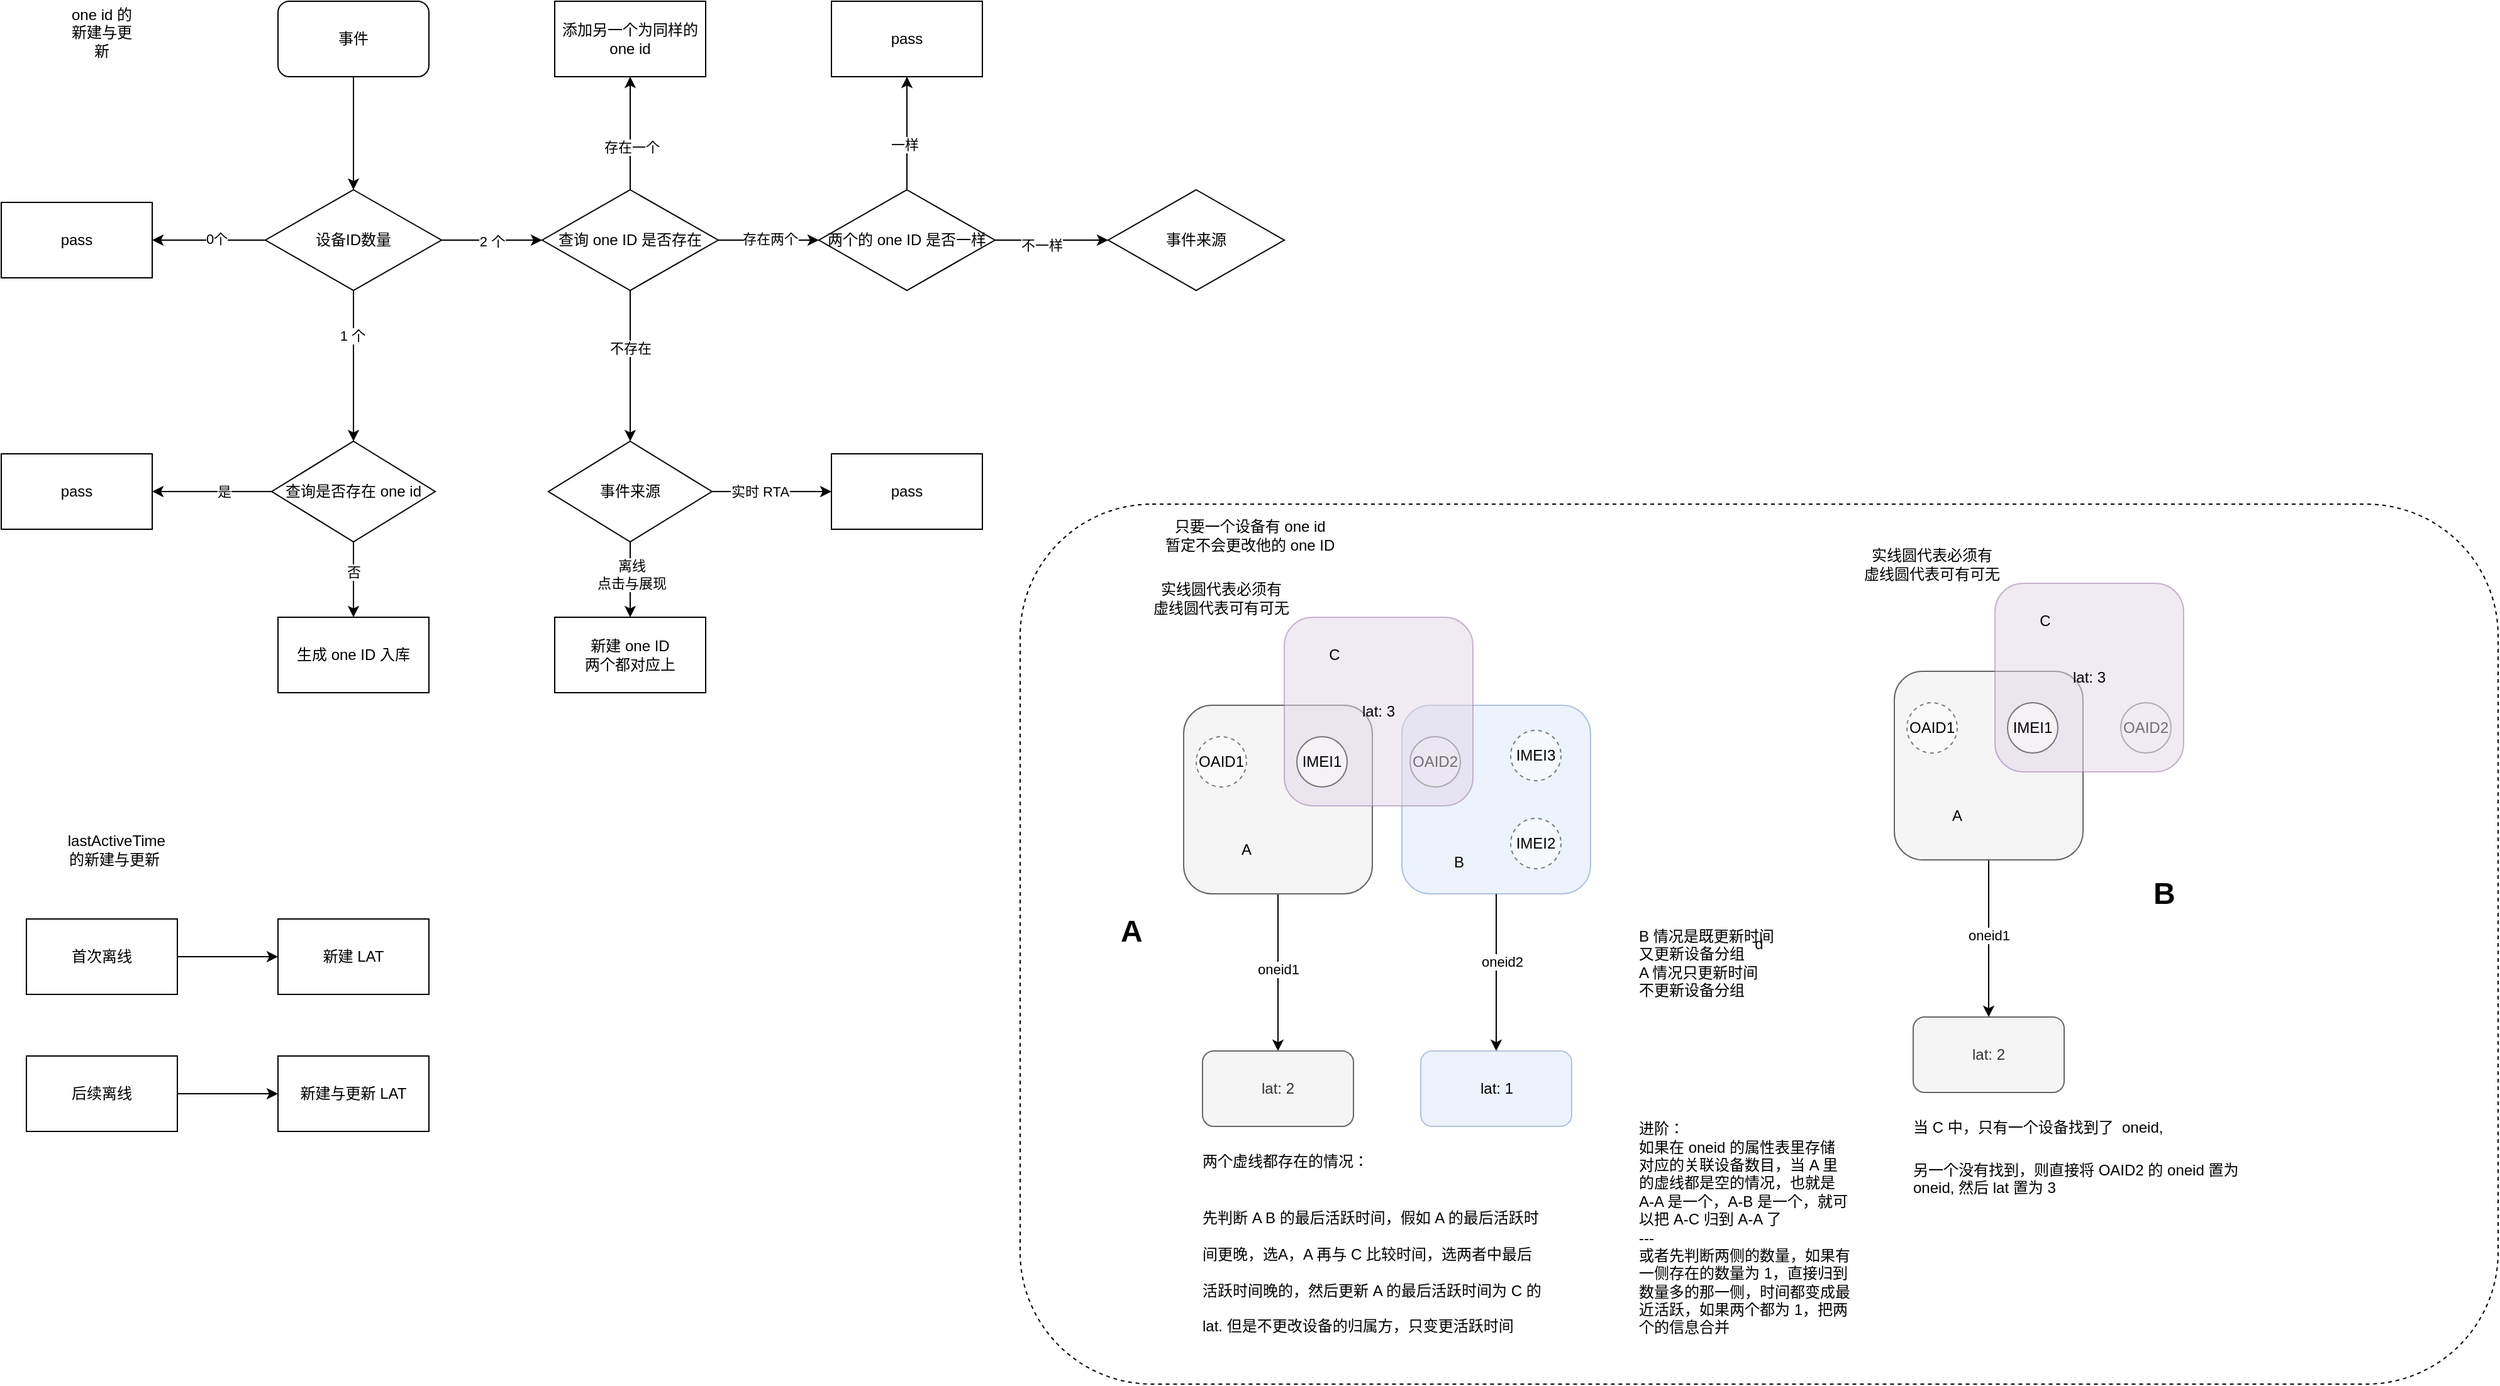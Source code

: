 <mxfile version="15.9.4" type="github">
  <diagram id="OggHDC_XwhGOQqRmTYB_" name="Page-1">
    <mxGraphModel dx="2159" dy="744" grid="1" gridSize="10" guides="1" tooltips="1" connect="1" arrows="1" fold="1" page="1" pageScale="1" pageWidth="827" pageHeight="1169" math="0" shadow="0">
      <root>
        <mxCell id="0" />
        <mxCell id="1" parent="0" />
        <mxCell id="YP-snuiQqxFkFAlJXJVS-33" value="d" style="rounded=1;whiteSpace=wrap;html=1;dashed=1;" vertex="1" parent="1">
          <mxGeometry x="110" y="670" width="1175" height="700" as="geometry" />
        </mxCell>
        <mxCell id="YP-snuiQqxFkFAlJXJVS-22" value="" style="edgeStyle=orthogonalEdgeStyle;rounded=0;orthogonalLoop=1;jettySize=auto;html=1;" edge="1" parent="1" source="YP-snuiQqxFkFAlJXJVS-14" target="YP-snuiQqxFkFAlJXJVS-21">
          <mxGeometry relative="1" as="geometry" />
        </mxCell>
        <mxCell id="YP-snuiQqxFkFAlJXJVS-28" value="oneid1" style="edgeLabel;html=1;align=center;verticalAlign=middle;resizable=0;points=[];" vertex="1" connectable="0" parent="YP-snuiQqxFkFAlJXJVS-22">
          <mxGeometry x="-0.04" relative="1" as="geometry">
            <mxPoint as="offset" />
          </mxGeometry>
        </mxCell>
        <mxCell id="YP-snuiQqxFkFAlJXJVS-14" value="" style="rounded=1;whiteSpace=wrap;html=1;fillColor=#f5f5f5;fontColor=#333333;strokeColor=#666666;" vertex="1" parent="1">
          <mxGeometry x="240" y="830" width="150" height="150" as="geometry" />
        </mxCell>
        <mxCell id="YP-snuiQqxFkFAlJXJVS-24" value="" style="edgeStyle=orthogonalEdgeStyle;rounded=0;orthogonalLoop=1;jettySize=auto;html=1;" edge="1" parent="1" source="YP-snuiQqxFkFAlJXJVS-15" target="YP-snuiQqxFkFAlJXJVS-23">
          <mxGeometry relative="1" as="geometry" />
        </mxCell>
        <mxCell id="YP-snuiQqxFkFAlJXJVS-29" value="oneid2" style="edgeLabel;html=1;align=center;verticalAlign=middle;resizable=0;points=[];" vertex="1" connectable="0" parent="YP-snuiQqxFkFAlJXJVS-24">
          <mxGeometry x="-0.136" y="4" relative="1" as="geometry">
            <mxPoint as="offset" />
          </mxGeometry>
        </mxCell>
        <mxCell id="YP-snuiQqxFkFAlJXJVS-15" value="" style="rounded=1;whiteSpace=wrap;html=1;opacity=50;fillColor=#dae8fc;strokeColor=#6c8ebf;" vertex="1" parent="1">
          <mxGeometry x="413.5" y="830" width="150" height="150" as="geometry" />
        </mxCell>
        <mxCell id="4dGFSIArGV9XnBd7hIBl-4" style="edgeStyle=orthogonalEdgeStyle;rounded=0;orthogonalLoop=1;jettySize=auto;html=1;" parent="1" edge="1">
          <mxGeometry relative="1" as="geometry">
            <mxPoint x="-420" y="420" as="targetPoint" />
            <mxPoint x="-420" y="330" as="sourcePoint" />
          </mxGeometry>
        </mxCell>
        <mxCell id="4dGFSIArGV9XnBd7hIBl-8" value="" style="edgeStyle=orthogonalEdgeStyle;rounded=0;orthogonalLoop=1;jettySize=auto;html=1;" parent="1" source="4dGFSIArGV9XnBd7hIBl-6" target="4dGFSIArGV9XnBd7hIBl-7" edge="1">
          <mxGeometry relative="1" as="geometry" />
        </mxCell>
        <mxCell id="4dGFSIArGV9XnBd7hIBl-9" value="0个" style="edgeLabel;html=1;align=center;verticalAlign=middle;resizable=0;points=[];" parent="4dGFSIArGV9XnBd7hIBl-8" vertex="1" connectable="0">
          <mxGeometry x="-0.133" y="-1" relative="1" as="geometry">
            <mxPoint as="offset" />
          </mxGeometry>
        </mxCell>
        <mxCell id="4dGFSIArGV9XnBd7hIBl-11" value="" style="edgeStyle=orthogonalEdgeStyle;rounded=0;orthogonalLoop=1;jettySize=auto;html=1;entryX=0.5;entryY=0;entryDx=0;entryDy=0;" parent="1" source="4dGFSIArGV9XnBd7hIBl-6" target="4dGFSIArGV9XnBd7hIBl-13" edge="1">
          <mxGeometry relative="1" as="geometry">
            <mxPoint x="-420" y="610" as="targetPoint" />
          </mxGeometry>
        </mxCell>
        <mxCell id="4dGFSIArGV9XnBd7hIBl-12" value="1 个" style="edgeLabel;html=1;align=center;verticalAlign=middle;resizable=0;points=[];" parent="4dGFSIArGV9XnBd7hIBl-11" vertex="1" connectable="0">
          <mxGeometry x="-0.4" y="-1" relative="1" as="geometry">
            <mxPoint as="offset" />
          </mxGeometry>
        </mxCell>
        <mxCell id="4dGFSIArGV9XnBd7hIBl-21" value="" style="edgeStyle=orthogonalEdgeStyle;rounded=0;orthogonalLoop=1;jettySize=auto;html=1;" parent="1" source="4dGFSIArGV9XnBd7hIBl-6" target="4dGFSIArGV9XnBd7hIBl-20" edge="1">
          <mxGeometry relative="1" as="geometry" />
        </mxCell>
        <mxCell id="4dGFSIArGV9XnBd7hIBl-22" value="2 个" style="edgeLabel;html=1;align=center;verticalAlign=middle;resizable=0;points=[];" parent="4dGFSIArGV9XnBd7hIBl-21" vertex="1" connectable="0">
          <mxGeometry y="-1" relative="1" as="geometry">
            <mxPoint as="offset" />
          </mxGeometry>
        </mxCell>
        <mxCell id="4dGFSIArGV9XnBd7hIBl-6" value="设备ID数量" style="rhombus;whiteSpace=wrap;html=1;" parent="1" vertex="1">
          <mxGeometry x="-490" y="420" width="140" height="80" as="geometry" />
        </mxCell>
        <mxCell id="4dGFSIArGV9XnBd7hIBl-7" value="pass" style="whiteSpace=wrap;html=1;" parent="1" vertex="1">
          <mxGeometry x="-700" y="430" width="120" height="60" as="geometry" />
        </mxCell>
        <mxCell id="4dGFSIArGV9XnBd7hIBl-15" value="" style="edgeStyle=orthogonalEdgeStyle;rounded=0;orthogonalLoop=1;jettySize=auto;html=1;" parent="1" source="4dGFSIArGV9XnBd7hIBl-13" target="4dGFSIArGV9XnBd7hIBl-14" edge="1">
          <mxGeometry relative="1" as="geometry" />
        </mxCell>
        <mxCell id="4dGFSIArGV9XnBd7hIBl-16" value="否" style="edgeLabel;html=1;align=center;verticalAlign=middle;resizable=0;points=[];" parent="4dGFSIArGV9XnBd7hIBl-15" vertex="1" connectable="0">
          <mxGeometry x="-0.222" relative="1" as="geometry">
            <mxPoint as="offset" />
          </mxGeometry>
        </mxCell>
        <mxCell id="4dGFSIArGV9XnBd7hIBl-18" value="" style="edgeStyle=orthogonalEdgeStyle;rounded=0;orthogonalLoop=1;jettySize=auto;html=1;" parent="1" source="4dGFSIArGV9XnBd7hIBl-13" target="4dGFSIArGV9XnBd7hIBl-17" edge="1">
          <mxGeometry relative="1" as="geometry" />
        </mxCell>
        <mxCell id="4dGFSIArGV9XnBd7hIBl-19" value="是" style="edgeLabel;html=1;align=center;verticalAlign=middle;resizable=0;points=[];" parent="4dGFSIArGV9XnBd7hIBl-18" vertex="1" connectable="0">
          <mxGeometry x="-0.2" relative="1" as="geometry">
            <mxPoint as="offset" />
          </mxGeometry>
        </mxCell>
        <mxCell id="4dGFSIArGV9XnBd7hIBl-13" value="&lt;span&gt;查询是否存在 one id&lt;/span&gt;" style="rhombus;whiteSpace=wrap;html=1;" parent="1" vertex="1">
          <mxGeometry x="-485" y="620" width="130" height="80" as="geometry" />
        </mxCell>
        <mxCell id="4dGFSIArGV9XnBd7hIBl-14" value="生成 one ID 入库" style="whiteSpace=wrap;html=1;" parent="1" vertex="1">
          <mxGeometry x="-480" y="760" width="120" height="60" as="geometry" />
        </mxCell>
        <mxCell id="4dGFSIArGV9XnBd7hIBl-17" value="pass" style="whiteSpace=wrap;html=1;" parent="1" vertex="1">
          <mxGeometry x="-700" y="630" width="120" height="60" as="geometry" />
        </mxCell>
        <mxCell id="4dGFSIArGV9XnBd7hIBl-24" value="" style="edgeStyle=orthogonalEdgeStyle;rounded=0;orthogonalLoop=1;jettySize=auto;html=1;" parent="1" source="4dGFSIArGV9XnBd7hIBl-20" target="4dGFSIArGV9XnBd7hIBl-23" edge="1">
          <mxGeometry relative="1" as="geometry" />
        </mxCell>
        <mxCell id="4dGFSIArGV9XnBd7hIBl-25" value="存在一个" style="edgeLabel;html=1;align=center;verticalAlign=middle;resizable=0;points=[];" parent="4dGFSIArGV9XnBd7hIBl-24" vertex="1" connectable="0">
          <mxGeometry x="-0.244" y="-1" relative="1" as="geometry">
            <mxPoint as="offset" />
          </mxGeometry>
        </mxCell>
        <mxCell id="4dGFSIArGV9XnBd7hIBl-27" value="" style="edgeStyle=orthogonalEdgeStyle;rounded=0;orthogonalLoop=1;jettySize=auto;html=1;entryX=0.5;entryY=0;entryDx=0;entryDy=0;" parent="1" source="4dGFSIArGV9XnBd7hIBl-20" target="4dGFSIArGV9XnBd7hIBl-107" edge="1">
          <mxGeometry relative="1" as="geometry">
            <mxPoint x="-200" y="610" as="targetPoint" />
          </mxGeometry>
        </mxCell>
        <mxCell id="4dGFSIArGV9XnBd7hIBl-28" value="不存在" style="edgeLabel;html=1;align=center;verticalAlign=middle;resizable=0;points=[];" parent="4dGFSIArGV9XnBd7hIBl-27" vertex="1" connectable="0">
          <mxGeometry x="-0.244" relative="1" as="geometry">
            <mxPoint as="offset" />
          </mxGeometry>
        </mxCell>
        <mxCell id="4dGFSIArGV9XnBd7hIBl-32" value="" style="edgeStyle=orthogonalEdgeStyle;rounded=0;orthogonalLoop=1;jettySize=auto;html=1;" parent="1" source="4dGFSIArGV9XnBd7hIBl-20" target="4dGFSIArGV9XnBd7hIBl-31" edge="1">
          <mxGeometry relative="1" as="geometry" />
        </mxCell>
        <mxCell id="4dGFSIArGV9XnBd7hIBl-33" value="存在两个" style="edgeLabel;html=1;align=center;verticalAlign=middle;resizable=0;points=[];" parent="4dGFSIArGV9XnBd7hIBl-32" vertex="1" connectable="0">
          <mxGeometry x="0.025" y="1" relative="1" as="geometry">
            <mxPoint as="offset" />
          </mxGeometry>
        </mxCell>
        <mxCell id="4dGFSIArGV9XnBd7hIBl-20" value="查询 one ID 是否存在" style="rhombus;whiteSpace=wrap;html=1;" parent="1" vertex="1">
          <mxGeometry x="-270" y="420" width="140" height="80" as="geometry" />
        </mxCell>
        <mxCell id="4dGFSIArGV9XnBd7hIBl-23" value="添加另一个为同样的&lt;br&gt;one id" style="whiteSpace=wrap;html=1;" parent="1" vertex="1">
          <mxGeometry x="-260" y="270" width="120" height="60" as="geometry" />
        </mxCell>
        <mxCell id="4dGFSIArGV9XnBd7hIBl-35" value="" style="edgeStyle=orthogonalEdgeStyle;rounded=0;orthogonalLoop=1;jettySize=auto;html=1;" parent="1" source="4dGFSIArGV9XnBd7hIBl-31" target="4dGFSIArGV9XnBd7hIBl-34" edge="1">
          <mxGeometry relative="1" as="geometry" />
        </mxCell>
        <mxCell id="4dGFSIArGV9XnBd7hIBl-36" value="一样" style="edgeLabel;html=1;align=center;verticalAlign=middle;resizable=0;points=[];" parent="4dGFSIArGV9XnBd7hIBl-35" vertex="1" connectable="0">
          <mxGeometry x="-0.2" y="2" relative="1" as="geometry">
            <mxPoint as="offset" />
          </mxGeometry>
        </mxCell>
        <mxCell id="4dGFSIArGV9XnBd7hIBl-38" value="" style="edgeStyle=orthogonalEdgeStyle;rounded=0;orthogonalLoop=1;jettySize=auto;html=1;" parent="1" source="4dGFSIArGV9XnBd7hIBl-31" edge="1">
          <mxGeometry relative="1" as="geometry">
            <mxPoint x="180" y="460" as="targetPoint" />
          </mxGeometry>
        </mxCell>
        <mxCell id="4dGFSIArGV9XnBd7hIBl-39" value="不一样" style="edgeLabel;html=1;align=center;verticalAlign=middle;resizable=0;points=[];" parent="4dGFSIArGV9XnBd7hIBl-38" vertex="1" connectable="0">
          <mxGeometry x="-0.178" y="-4" relative="1" as="geometry">
            <mxPoint as="offset" />
          </mxGeometry>
        </mxCell>
        <mxCell id="4dGFSIArGV9XnBd7hIBl-31" value="两个的 one ID 是否一样" style="rhombus;whiteSpace=wrap;html=1;" parent="1" vertex="1">
          <mxGeometry x="-50" y="420" width="140" height="80" as="geometry" />
        </mxCell>
        <mxCell id="4dGFSIArGV9XnBd7hIBl-34" value="pass" style="whiteSpace=wrap;html=1;" parent="1" vertex="1">
          <mxGeometry x="-40" y="270" width="120" height="60" as="geometry" />
        </mxCell>
        <mxCell id="4dGFSIArGV9XnBd7hIBl-109" value="" style="edgeStyle=orthogonalEdgeStyle;rounded=0;orthogonalLoop=1;jettySize=auto;html=1;" parent="1" source="4dGFSIArGV9XnBd7hIBl-107" target="4dGFSIArGV9XnBd7hIBl-108" edge="1">
          <mxGeometry relative="1" as="geometry" />
        </mxCell>
        <mxCell id="4dGFSIArGV9XnBd7hIBl-110" value="离线&lt;br&gt;点击与展现" style="edgeLabel;html=1;align=center;verticalAlign=middle;resizable=0;points=[];" parent="4dGFSIArGV9XnBd7hIBl-109" vertex="1" connectable="0">
          <mxGeometry x="-0.156" y="1" relative="1" as="geometry">
            <mxPoint as="offset" />
          </mxGeometry>
        </mxCell>
        <mxCell id="4dGFSIArGV9XnBd7hIBl-112" value="" style="edgeStyle=orthogonalEdgeStyle;rounded=0;orthogonalLoop=1;jettySize=auto;html=1;" parent="1" source="4dGFSIArGV9XnBd7hIBl-107" target="4dGFSIArGV9XnBd7hIBl-111" edge="1">
          <mxGeometry relative="1" as="geometry" />
        </mxCell>
        <mxCell id="4dGFSIArGV9XnBd7hIBl-113" value="实时 RTA" style="edgeLabel;html=1;align=center;verticalAlign=middle;resizable=0;points=[];" parent="4dGFSIArGV9XnBd7hIBl-112" vertex="1" connectable="0">
          <mxGeometry x="-0.2" relative="1" as="geometry">
            <mxPoint as="offset" />
          </mxGeometry>
        </mxCell>
        <mxCell id="4dGFSIArGV9XnBd7hIBl-107" value="事件来源" style="rhombus;whiteSpace=wrap;html=1;" parent="1" vertex="1">
          <mxGeometry x="-265" y="620" width="130" height="80" as="geometry" />
        </mxCell>
        <mxCell id="4dGFSIArGV9XnBd7hIBl-108" value="新建 one ID&lt;br&gt;两个都对应上" style="whiteSpace=wrap;html=1;" parent="1" vertex="1">
          <mxGeometry x="-260" y="760" width="120" height="60" as="geometry" />
        </mxCell>
        <mxCell id="4dGFSIArGV9XnBd7hIBl-111" value="pass" style="whiteSpace=wrap;html=1;" parent="1" vertex="1">
          <mxGeometry x="-40" y="630" width="120" height="60" as="geometry" />
        </mxCell>
        <mxCell id="4dGFSIArGV9XnBd7hIBl-115" value="&lt;span&gt;事件&lt;/span&gt;" style="rounded=1;whiteSpace=wrap;html=1;" parent="1" vertex="1">
          <mxGeometry x="-480" y="270" width="120" height="60" as="geometry" />
        </mxCell>
        <mxCell id="YP-snuiQqxFkFAlJXJVS-1" value="事件来源" style="rhombus;whiteSpace=wrap;html=1;" vertex="1" parent="1">
          <mxGeometry x="180" y="420" width="140" height="80" as="geometry" />
        </mxCell>
        <mxCell id="YP-snuiQqxFkFAlJXJVS-2" value="one id 的新建与更新" style="text;html=1;strokeColor=none;fillColor=none;align=center;verticalAlign=middle;whiteSpace=wrap;rounded=0;" vertex="1" parent="1">
          <mxGeometry x="-650" y="280" width="60" height="30" as="geometry" />
        </mxCell>
        <mxCell id="YP-snuiQqxFkFAlJXJVS-3" value="&amp;nbsp;lastActiveTime 的新建与更新" style="text;html=1;strokeColor=none;fillColor=none;align=center;verticalAlign=middle;whiteSpace=wrap;rounded=0;" vertex="1" parent="1">
          <mxGeometry x="-640" y="930" width="60" height="30" as="geometry" />
        </mxCell>
        <mxCell id="YP-snuiQqxFkFAlJXJVS-6" value="" style="edgeStyle=orthogonalEdgeStyle;rounded=0;orthogonalLoop=1;jettySize=auto;html=1;" edge="1" parent="1" source="YP-snuiQqxFkFAlJXJVS-4" target="YP-snuiQqxFkFAlJXJVS-5">
          <mxGeometry relative="1" as="geometry" />
        </mxCell>
        <mxCell id="YP-snuiQqxFkFAlJXJVS-4" value="首次离线" style="rounded=0;whiteSpace=wrap;html=1;" vertex="1" parent="1">
          <mxGeometry x="-680" y="1000" width="120" height="60" as="geometry" />
        </mxCell>
        <mxCell id="YP-snuiQqxFkFAlJXJVS-5" value="新建 LAT" style="whiteSpace=wrap;html=1;rounded=0;" vertex="1" parent="1">
          <mxGeometry x="-480" y="1000" width="120" height="60" as="geometry" />
        </mxCell>
        <mxCell id="YP-snuiQqxFkFAlJXJVS-7" value="" style="edgeStyle=orthogonalEdgeStyle;rounded=0;orthogonalLoop=1;jettySize=auto;html=1;" edge="1" parent="1" source="YP-snuiQqxFkFAlJXJVS-8" target="YP-snuiQqxFkFAlJXJVS-9">
          <mxGeometry relative="1" as="geometry" />
        </mxCell>
        <mxCell id="YP-snuiQqxFkFAlJXJVS-8" value="后续离线" style="rounded=0;whiteSpace=wrap;html=1;" vertex="1" parent="1">
          <mxGeometry x="-680" y="1109" width="120" height="60" as="geometry" />
        </mxCell>
        <mxCell id="YP-snuiQqxFkFAlJXJVS-9" value="新建与更新 LAT" style="whiteSpace=wrap;html=1;rounded=0;" vertex="1" parent="1">
          <mxGeometry x="-480" y="1109" width="120" height="60" as="geometry" />
        </mxCell>
        <mxCell id="YP-snuiQqxFkFAlJXJVS-16" value="OAID1" style="ellipse;whiteSpace=wrap;html=1;aspect=fixed;opacity=50;dashed=1;" vertex="1" parent="1">
          <mxGeometry x="250" y="855" width="40" height="40" as="geometry" />
        </mxCell>
        <mxCell id="YP-snuiQqxFkFAlJXJVS-18" value="OAID2" style="ellipse;whiteSpace=wrap;html=1;aspect=fixed;opacity=50;" vertex="1" parent="1">
          <mxGeometry x="420" y="855" width="40" height="40" as="geometry" />
        </mxCell>
        <mxCell id="YP-snuiQqxFkFAlJXJVS-19" value="lat: 3" style="rounded=1;whiteSpace=wrap;html=1;opacity=50;fillColor=#e1d5e7;strokeColor=#9673a6;" vertex="1" parent="1">
          <mxGeometry x="320" y="760" width="150" height="150" as="geometry" />
        </mxCell>
        <mxCell id="YP-snuiQqxFkFAlJXJVS-20" value="IMEI2" style="ellipse;whiteSpace=wrap;html=1;aspect=fixed;opacity=50;dashed=1;" vertex="1" parent="1">
          <mxGeometry x="500" y="920" width="40" height="40" as="geometry" />
        </mxCell>
        <mxCell id="YP-snuiQqxFkFAlJXJVS-17" value="IMEI1" style="ellipse;whiteSpace=wrap;html=1;aspect=fixed;opacity=50;" vertex="1" parent="1">
          <mxGeometry x="330" y="855" width="40" height="40" as="geometry" />
        </mxCell>
        <mxCell id="YP-snuiQqxFkFAlJXJVS-21" value="lat: 2" style="whiteSpace=wrap;html=1;fillColor=#f5f5f5;strokeColor=#666666;fontColor=#333333;rounded=1;" vertex="1" parent="1">
          <mxGeometry x="255" y="1105" width="120" height="60" as="geometry" />
        </mxCell>
        <mxCell id="YP-snuiQqxFkFAlJXJVS-23" value="lat: 1" style="whiteSpace=wrap;html=1;fillColor=#dae8fc;strokeColor=#6c8ebf;rounded=1;opacity=50;" vertex="1" parent="1">
          <mxGeometry x="428.5" y="1105" width="120" height="60" as="geometry" />
        </mxCell>
        <mxCell id="YP-snuiQqxFkFAlJXJVS-25" value="C" style="text;html=1;strokeColor=none;fillColor=none;align=center;verticalAlign=middle;whiteSpace=wrap;rounded=0;opacity=50;" vertex="1" parent="1">
          <mxGeometry x="330" y="775" width="60" height="30" as="geometry" />
        </mxCell>
        <mxCell id="YP-snuiQqxFkFAlJXJVS-26" value="A" style="text;html=1;strokeColor=none;fillColor=none;align=center;verticalAlign=middle;whiteSpace=wrap;rounded=0;opacity=50;" vertex="1" parent="1">
          <mxGeometry x="260" y="930" width="60" height="30" as="geometry" />
        </mxCell>
        <mxCell id="YP-snuiQqxFkFAlJXJVS-27" value="B" style="text;html=1;strokeColor=none;fillColor=none;align=center;verticalAlign=middle;whiteSpace=wrap;rounded=0;opacity=50;" vertex="1" parent="1">
          <mxGeometry x="429" y="940" width="60" height="30" as="geometry" />
        </mxCell>
        <mxCell id="YP-snuiQqxFkFAlJXJVS-30" value="实线圆代表必须有&lt;br&gt;虚线圆代表可有可无" style="text;html=1;strokeColor=none;fillColor=none;align=center;verticalAlign=middle;whiteSpace=wrap;rounded=0;dashed=1;opacity=50;" vertex="1" parent="1">
          <mxGeometry x="205" y="730" width="130" height="30" as="geometry" />
        </mxCell>
        <mxCell id="YP-snuiQqxFkFAlJXJVS-31" value="&lt;h1&gt;&lt;span style=&quot;font-size: 12px ; font-weight: 400&quot;&gt;两个虚线都存在的情况：&lt;/span&gt;&lt;/h1&gt;&lt;h1&gt;&lt;span style=&quot;font-size: 12px ; font-weight: normal&quot;&gt;先判断 A B 的最后活跃时间，假如 A 的最后活跃时间更晚，选A，A 再与 C 比较时间，选两者中最后活跃时间晚的，然后更新 A 的最后活跃时间为 C 的 lat. 但是不更改设备的归属方，只变更活跃时间&lt;/span&gt;&lt;br&gt;&lt;/h1&gt;" style="text;html=1;strokeColor=none;fillColor=none;spacing=5;spacingTop=-20;whiteSpace=wrap;overflow=hidden;rounded=0;dashed=1;opacity=50;" vertex="1" parent="1">
          <mxGeometry x="250" y="1169" width="280" height="175" as="geometry" />
        </mxCell>
        <mxCell id="YP-snuiQqxFkFAlJXJVS-34" value="只要一个设备有 one id&amp;nbsp;&lt;br&gt;暂定不会更改他的 one ID&amp;nbsp;" style="text;html=1;strokeColor=none;fillColor=none;align=center;verticalAlign=middle;whiteSpace=wrap;rounded=0;dashed=1;" vertex="1" parent="1">
          <mxGeometry x="214" y="680" width="161" height="30" as="geometry" />
        </mxCell>
        <mxCell id="YP-snuiQqxFkFAlJXJVS-35" value="IMEI3" style="ellipse;whiteSpace=wrap;html=1;aspect=fixed;opacity=50;dashed=1;" vertex="1" parent="1">
          <mxGeometry x="500" y="850" width="40" height="40" as="geometry" />
        </mxCell>
        <mxCell id="YP-snuiQqxFkFAlJXJVS-36" value="" style="edgeStyle=orthogonalEdgeStyle;rounded=0;orthogonalLoop=1;jettySize=auto;html=1;" edge="1" parent="1" source="YP-snuiQqxFkFAlJXJVS-38" target="YP-snuiQqxFkFAlJXJVS-47">
          <mxGeometry relative="1" as="geometry" />
        </mxCell>
        <mxCell id="YP-snuiQqxFkFAlJXJVS-37" value="oneid1" style="edgeLabel;html=1;align=center;verticalAlign=middle;resizable=0;points=[];" vertex="1" connectable="0" parent="YP-snuiQqxFkFAlJXJVS-36">
          <mxGeometry x="-0.04" relative="1" as="geometry">
            <mxPoint as="offset" />
          </mxGeometry>
        </mxCell>
        <mxCell id="YP-snuiQqxFkFAlJXJVS-38" value="" style="rounded=1;whiteSpace=wrap;html=1;fillColor=#f5f5f5;fontColor=#333333;strokeColor=#666666;" vertex="1" parent="1">
          <mxGeometry x="805" y="803" width="150" height="150" as="geometry" />
        </mxCell>
        <mxCell id="YP-snuiQqxFkFAlJXJVS-42" value="OAID1" style="ellipse;whiteSpace=wrap;html=1;aspect=fixed;opacity=50;dashed=1;" vertex="1" parent="1">
          <mxGeometry x="815" y="828" width="40" height="40" as="geometry" />
        </mxCell>
        <mxCell id="YP-snuiQqxFkFAlJXJVS-43" value="OAID2" style="ellipse;whiteSpace=wrap;html=1;aspect=fixed;opacity=50;" vertex="1" parent="1">
          <mxGeometry x="985" y="828" width="40" height="40" as="geometry" />
        </mxCell>
        <mxCell id="YP-snuiQqxFkFAlJXJVS-44" value="lat: 3" style="rounded=1;whiteSpace=wrap;html=1;opacity=50;fillColor=#e1d5e7;strokeColor=#9673a6;" vertex="1" parent="1">
          <mxGeometry x="885" y="733" width="150" height="150" as="geometry" />
        </mxCell>
        <mxCell id="YP-snuiQqxFkFAlJXJVS-46" value="IMEI1" style="ellipse;whiteSpace=wrap;html=1;aspect=fixed;opacity=50;" vertex="1" parent="1">
          <mxGeometry x="895" y="828" width="40" height="40" as="geometry" />
        </mxCell>
        <mxCell id="YP-snuiQqxFkFAlJXJVS-47" value="lat: 2" style="whiteSpace=wrap;html=1;fillColor=#f5f5f5;strokeColor=#666666;fontColor=#333333;rounded=1;" vertex="1" parent="1">
          <mxGeometry x="820" y="1078" width="120" height="60" as="geometry" />
        </mxCell>
        <mxCell id="YP-snuiQqxFkFAlJXJVS-49" value="C" style="text;html=1;strokeColor=none;fillColor=none;align=center;verticalAlign=middle;whiteSpace=wrap;rounded=0;opacity=50;" vertex="1" parent="1">
          <mxGeometry x="895" y="748" width="60" height="30" as="geometry" />
        </mxCell>
        <mxCell id="YP-snuiQqxFkFAlJXJVS-50" value="A" style="text;html=1;strokeColor=none;fillColor=none;align=center;verticalAlign=middle;whiteSpace=wrap;rounded=0;opacity=50;" vertex="1" parent="1">
          <mxGeometry x="825" y="903" width="60" height="30" as="geometry" />
        </mxCell>
        <mxCell id="YP-snuiQqxFkFAlJXJVS-52" value="实线圆代表必须有&lt;br&gt;虚线圆代表可有可无" style="text;html=1;strokeColor=none;fillColor=none;align=center;verticalAlign=middle;whiteSpace=wrap;rounded=0;dashed=1;opacity=50;" vertex="1" parent="1">
          <mxGeometry x="770" y="703" width="130" height="30" as="geometry" />
        </mxCell>
        <mxCell id="YP-snuiQqxFkFAlJXJVS-53" value="&lt;h1&gt;&lt;span style=&quot;font-size: 12px ; font-weight: 400&quot;&gt;当 C 中，只有一个设备找到了&amp;nbsp; oneid,&lt;/span&gt;&lt;/h1&gt;&lt;div&gt;另一个没有找到，则直接将 OAID2 的 oneid 置为&lt;/div&gt;&lt;div&gt;oneid, 然后 lat 置为 3&lt;/div&gt;" style="text;html=1;strokeColor=none;fillColor=none;spacing=5;spacingTop=-20;whiteSpace=wrap;overflow=hidden;rounded=0;dashed=1;opacity=50;" vertex="1" parent="1">
          <mxGeometry x="815" y="1142" width="280" height="175" as="geometry" />
        </mxCell>
        <mxCell id="YP-snuiQqxFkFAlJXJVS-75" value="&lt;h1&gt;A&lt;/h1&gt;&lt;p&gt;&lt;br&gt;&lt;/p&gt;" style="text;html=1;strokeColor=none;fillColor=none;spacing=5;spacingTop=-20;whiteSpace=wrap;overflow=hidden;rounded=0;dashed=1;" vertex="1" parent="1">
          <mxGeometry x="185" y="990" width="29" height="40" as="geometry" />
        </mxCell>
        <mxCell id="YP-snuiQqxFkFAlJXJVS-76" value="&lt;h1&gt;B&lt;/h1&gt;&lt;p&gt;&lt;br&gt;&lt;/p&gt;" style="text;html=1;strokeColor=none;fillColor=none;spacing=5;spacingTop=-20;whiteSpace=wrap;overflow=hidden;rounded=0;dashed=1;" vertex="1" parent="1">
          <mxGeometry x="1006" y="960" width="29" height="40" as="geometry" />
        </mxCell>
        <mxCell id="YP-snuiQqxFkFAlJXJVS-77" value="B 情况是既更新时间&lt;br&gt;又更新设备分组&lt;br&gt;A 情况只更新时间&lt;br&gt;&lt;div&gt;&lt;span&gt;不更新设备分组&lt;/span&gt;&lt;/div&gt;" style="text;html=1;strokeColor=none;fillColor=none;align=left;verticalAlign=middle;whiteSpace=wrap;rounded=0;dashed=1;" vertex="1" parent="1">
          <mxGeometry x="600" y="990" width="170" height="90" as="geometry" />
        </mxCell>
        <mxCell id="YP-snuiQqxFkFAlJXJVS-78" value="进阶：&lt;br&gt;如果在 oneid 的属性表里存储&lt;br&gt;对应的关联设备数目，当 A 里的虚线都是空的情况，也就是 A-A 是一个，A-B 是一个，就可以把 A-C 归到 A-A 了&lt;br&gt;---&lt;br&gt;或者先判断两侧的数量，如果有一侧存在的数量为 1，直接归到数量多的那一侧，时间都变成最近活跃，如果两个都为 1，把两个的信息合并" style="text;html=1;strokeColor=none;fillColor=none;align=left;verticalAlign=middle;whiteSpace=wrap;rounded=0;dashed=1;" vertex="1" parent="1">
          <mxGeometry x="600" y="1142" width="170" height="208" as="geometry" />
        </mxCell>
      </root>
    </mxGraphModel>
  </diagram>
</mxfile>
